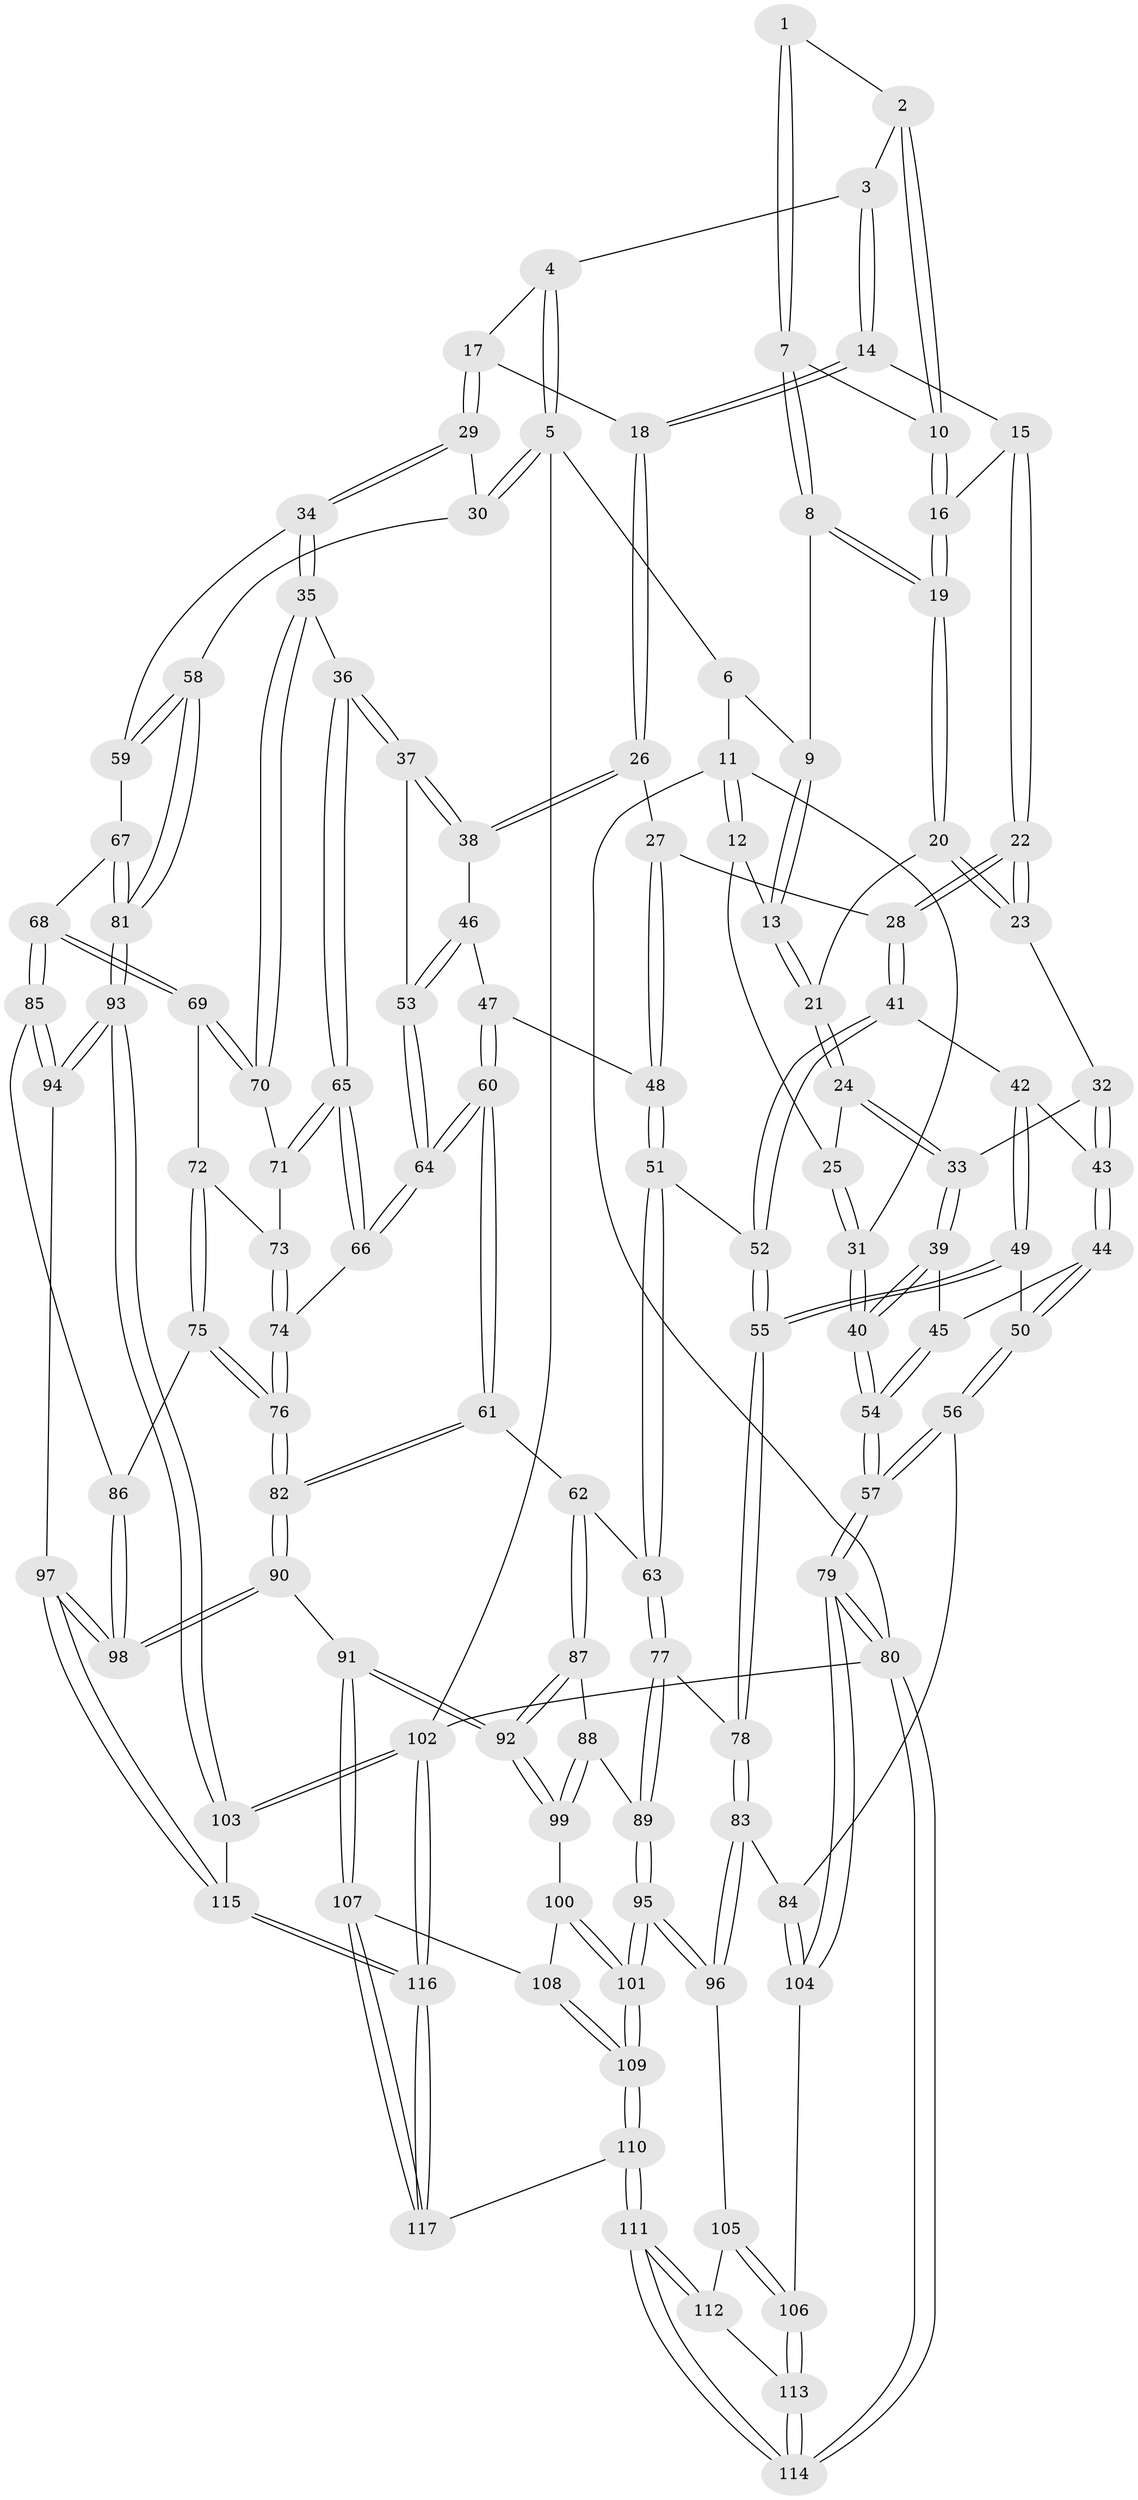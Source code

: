 // Generated by graph-tools (version 1.1) at 2025/51/03/09/25 03:51:00]
// undirected, 117 vertices, 289 edges
graph export_dot {
graph [start="1"]
  node [color=gray90,style=filled];
  1 [pos="+0.33045490162916336+0"];
  2 [pos="+0.5283456253848533+0"];
  3 [pos="+0.6856028573459723+0"];
  4 [pos="+0.8085046815085316+0"];
  5 [pos="+1+0"];
  6 [pos="+0.16408100790958144+0"];
  7 [pos="+0.33399275858808586+0.08870960708642124"];
  8 [pos="+0.29094835893175175+0.1266276893757622"];
  9 [pos="+0.15964309999053963+0.009504255453337352"];
  10 [pos="+0.42751380831437397+0.11504648739415475"];
  11 [pos="+0+0.1643184588245638"];
  12 [pos="+0.004941172560725347+0.2056287215095431"];
  13 [pos="+0.09194001147953121+0.18040504179457445"];
  14 [pos="+0.6324571644196405+0.2212593003619813"];
  15 [pos="+0.5312252717493114+0.22964666633543737"];
  16 [pos="+0.4310229639597061+0.12921050202642065"];
  17 [pos="+0.8604568055531799+0.2723458471416581"];
  18 [pos="+0.6692175990131302+0.26908658392820284"];
  19 [pos="+0.27841268133078007+0.25941508258931156"];
  20 [pos="+0.2737852263671272+0.2715798757684847"];
  21 [pos="+0.22440556909942297+0.2582271178845155"];
  22 [pos="+0.3524950446623501+0.35902889777887786"];
  23 [pos="+0.29509217373867697+0.3029970510371914"];
  24 [pos="+0.08454018726201912+0.39031441589571747"];
  25 [pos="+0.06139254011860641+0.3553902763349877"];
  26 [pos="+0.6560594320291768+0.36458902565324436"];
  27 [pos="+0.5216358595747117+0.44588036994383895"];
  28 [pos="+0.3562366810536924+0.3789987789908364"];
  29 [pos="+0.9219931659371335+0.2997910160813996"];
  30 [pos="+1+0.16719987475806922"];
  31 [pos="+0+0.4597417754095583"];
  32 [pos="+0.13995691509628705+0.42038206656083815"];
  33 [pos="+0.08815598021490792+0.42200579201315663"];
  34 [pos="+0.8749561538219881+0.49516088216264814"];
  35 [pos="+0.8103272595460046+0.5241087250665134"];
  36 [pos="+0.7931250699337064+0.5199266680685871"];
  37 [pos="+0.7726007764856951+0.5125554228284585"];
  38 [pos="+0.6926127514158708+0.43721006082887587"];
  39 [pos="+0.07927136720553934+0.437853808295864"];
  40 [pos="+0+0.526365249537903"];
  41 [pos="+0.3338838598606607+0.44350536652550077"];
  42 [pos="+0.23613754694996977+0.4707838576946983"];
  43 [pos="+0.21833246426633413+0.47091596399144625"];
  44 [pos="+0.1232644587288928+0.5322335470517433"];
  45 [pos="+0.11119199651408627+0.5146714010422444"];
  46 [pos="+0.625540116815625+0.5132547432527558"];
  47 [pos="+0.5663629210363131+0.5497496442912937"];
  48 [pos="+0.5314927354980252+0.5068768405545396"];
  49 [pos="+0.16505225611572832+0.6410625186747128"];
  50 [pos="+0.136152413670577+0.6224816557560728"];
  51 [pos="+0.3737821286006324+0.6073879144399406"];
  52 [pos="+0.35099873337210413+0.5870658663659902"];
  53 [pos="+0.6743382930470755+0.5791185622308028"];
  54 [pos="+0+0.6071552441535264"];
  55 [pos="+0.17538901688931124+0.6501023240394097"];
  56 [pos="+0+0.6515695378345678"];
  57 [pos="+0+0.6346847137527973"];
  58 [pos="+1+0.5924705715135931"];
  59 [pos="+0.9492499641114954+0.5380790517532789"];
  60 [pos="+0.5853967182192542+0.6622523477793417"];
  61 [pos="+0.5754709052938954+0.6716391003963881"];
  62 [pos="+0.5694439836009492+0.6769153562698922"];
  63 [pos="+0.37941751382823813+0.6163367641942481"];
  64 [pos="+0.5973192515635483+0.6602748741703803"];
  65 [pos="+0.6912157404899161+0.6605824667418949"];
  66 [pos="+0.6635253883390089+0.6773949068936931"];
  67 [pos="+0.9125370458246336+0.6873592373165819"];
  68 [pos="+0.8728096391290249+0.7184013214092522"];
  69 [pos="+0.8604450039538056+0.6976254016979094"];
  70 [pos="+0.8108060856140413+0.5694703256023556"];
  71 [pos="+0.7657073592165622+0.6399517532376149"];
  72 [pos="+0.7704391999480562+0.6767495266182121"];
  73 [pos="+0.7650392874793275+0.6665883518523245"];
  74 [pos="+0.6988800900446464+0.7049900276598422"];
  75 [pos="+0.7562240799819161+0.7654090448135912"];
  76 [pos="+0.7491714132481013+0.7659113332141576"];
  77 [pos="+0.3661513046321238+0.7325890602231646"];
  78 [pos="+0.17909393149343644+0.7125850992783025"];
  79 [pos="+0+0.902287153045189"];
  80 [pos="+0+1"];
  81 [pos="+1+0.6566427283698427"];
  82 [pos="+0.7152263846881983+0.8011276924068973"];
  83 [pos="+0.1720363165502655+0.7669283952128696"];
  84 [pos="+0.07736603349249019+0.7906957152258907"];
  85 [pos="+0.8725899572554374+0.7198330089289733"];
  86 [pos="+0.7668550629819616+0.7668638641069992"];
  87 [pos="+0.5620602339238484+0.7174783102127077"];
  88 [pos="+0.48239257137502617+0.7788552046842951"];
  89 [pos="+0.3685606931583451+0.7511772069353296"];
  90 [pos="+0.6746352085092422+0.8502825716725962"];
  91 [pos="+0.6349533925870501+0.8703855716351496"];
  92 [pos="+0.6243583830877966+0.8522249094923764"];
  93 [pos="+1+0.8296161296685935"];
  94 [pos="+0.9511026031406532+0.8449281165850173"];
  95 [pos="+0.3070498863657163+0.8783710944910319"];
  96 [pos="+0.22308297336237473+0.8449416074685496"];
  97 [pos="+0.8627868672952205+0.9227465439922495"];
  98 [pos="+0.8459567351963921+0.9081443714800764"];
  99 [pos="+0.4775880418466742+0.8247524277137062"];
  100 [pos="+0.467317379846792+0.859171908781526"];
  101 [pos="+0.31919071199144733+0.8976775048085652"];
  102 [pos="+1+1"];
  103 [pos="+1+1"];
  104 [pos="+0.03454463633947803+0.8858124937006496"];
  105 [pos="+0.17969839272614058+0.8840252243654618"];
  106 [pos="+0.04505725364727053+0.8956036501118548"];
  107 [pos="+0.6139980982675398+0.9377862646802843"];
  108 [pos="+0.5250623107685581+0.9139358756195242"];
  109 [pos="+0.3400768468953938+1"];
  110 [pos="+0.3281161422292652+1"];
  111 [pos="+0.1783847935370095+1"];
  112 [pos="+0.17364244988278543+0.8975190667399469"];
  113 [pos="+0.08238763837752949+0.991240714881452"];
  114 [pos="+0.08269486249888248+1"];
  115 [pos="+0.853493424274748+0.9614257319745422"];
  116 [pos="+0.738406207741074+1"];
  117 [pos="+0.697364646655396+1"];
  1 -- 2;
  1 -- 7;
  1 -- 7;
  2 -- 3;
  2 -- 10;
  2 -- 10;
  3 -- 4;
  3 -- 14;
  3 -- 14;
  4 -- 5;
  4 -- 5;
  4 -- 17;
  5 -- 6;
  5 -- 30;
  5 -- 30;
  5 -- 102;
  6 -- 9;
  6 -- 11;
  7 -- 8;
  7 -- 8;
  7 -- 10;
  8 -- 9;
  8 -- 19;
  8 -- 19;
  9 -- 13;
  9 -- 13;
  10 -- 16;
  10 -- 16;
  11 -- 12;
  11 -- 12;
  11 -- 31;
  11 -- 80;
  12 -- 13;
  12 -- 25;
  13 -- 21;
  13 -- 21;
  14 -- 15;
  14 -- 18;
  14 -- 18;
  15 -- 16;
  15 -- 22;
  15 -- 22;
  16 -- 19;
  16 -- 19;
  17 -- 18;
  17 -- 29;
  17 -- 29;
  18 -- 26;
  18 -- 26;
  19 -- 20;
  19 -- 20;
  20 -- 21;
  20 -- 23;
  20 -- 23;
  21 -- 24;
  21 -- 24;
  22 -- 23;
  22 -- 23;
  22 -- 28;
  22 -- 28;
  23 -- 32;
  24 -- 25;
  24 -- 33;
  24 -- 33;
  25 -- 31;
  25 -- 31;
  26 -- 27;
  26 -- 38;
  26 -- 38;
  27 -- 28;
  27 -- 48;
  27 -- 48;
  28 -- 41;
  28 -- 41;
  29 -- 30;
  29 -- 34;
  29 -- 34;
  30 -- 58;
  31 -- 40;
  31 -- 40;
  32 -- 33;
  32 -- 43;
  32 -- 43;
  33 -- 39;
  33 -- 39;
  34 -- 35;
  34 -- 35;
  34 -- 59;
  35 -- 36;
  35 -- 70;
  35 -- 70;
  36 -- 37;
  36 -- 37;
  36 -- 65;
  36 -- 65;
  37 -- 38;
  37 -- 38;
  37 -- 53;
  38 -- 46;
  39 -- 40;
  39 -- 40;
  39 -- 45;
  40 -- 54;
  40 -- 54;
  41 -- 42;
  41 -- 52;
  41 -- 52;
  42 -- 43;
  42 -- 49;
  42 -- 49;
  43 -- 44;
  43 -- 44;
  44 -- 45;
  44 -- 50;
  44 -- 50;
  45 -- 54;
  45 -- 54;
  46 -- 47;
  46 -- 53;
  46 -- 53;
  47 -- 48;
  47 -- 60;
  47 -- 60;
  48 -- 51;
  48 -- 51;
  49 -- 50;
  49 -- 55;
  49 -- 55;
  50 -- 56;
  50 -- 56;
  51 -- 52;
  51 -- 63;
  51 -- 63;
  52 -- 55;
  52 -- 55;
  53 -- 64;
  53 -- 64;
  54 -- 57;
  54 -- 57;
  55 -- 78;
  55 -- 78;
  56 -- 57;
  56 -- 57;
  56 -- 84;
  57 -- 79;
  57 -- 79;
  58 -- 59;
  58 -- 59;
  58 -- 81;
  58 -- 81;
  59 -- 67;
  60 -- 61;
  60 -- 61;
  60 -- 64;
  60 -- 64;
  61 -- 62;
  61 -- 82;
  61 -- 82;
  62 -- 63;
  62 -- 87;
  62 -- 87;
  63 -- 77;
  63 -- 77;
  64 -- 66;
  64 -- 66;
  65 -- 66;
  65 -- 66;
  65 -- 71;
  65 -- 71;
  66 -- 74;
  67 -- 68;
  67 -- 81;
  67 -- 81;
  68 -- 69;
  68 -- 69;
  68 -- 85;
  68 -- 85;
  69 -- 70;
  69 -- 70;
  69 -- 72;
  70 -- 71;
  71 -- 73;
  72 -- 73;
  72 -- 75;
  72 -- 75;
  73 -- 74;
  73 -- 74;
  74 -- 76;
  74 -- 76;
  75 -- 76;
  75 -- 76;
  75 -- 86;
  76 -- 82;
  76 -- 82;
  77 -- 78;
  77 -- 89;
  77 -- 89;
  78 -- 83;
  78 -- 83;
  79 -- 80;
  79 -- 80;
  79 -- 104;
  79 -- 104;
  80 -- 114;
  80 -- 114;
  80 -- 102;
  81 -- 93;
  81 -- 93;
  82 -- 90;
  82 -- 90;
  83 -- 84;
  83 -- 96;
  83 -- 96;
  84 -- 104;
  84 -- 104;
  85 -- 86;
  85 -- 94;
  85 -- 94;
  86 -- 98;
  86 -- 98;
  87 -- 88;
  87 -- 92;
  87 -- 92;
  88 -- 89;
  88 -- 99;
  88 -- 99;
  89 -- 95;
  89 -- 95;
  90 -- 91;
  90 -- 98;
  90 -- 98;
  91 -- 92;
  91 -- 92;
  91 -- 107;
  91 -- 107;
  92 -- 99;
  92 -- 99;
  93 -- 94;
  93 -- 94;
  93 -- 103;
  93 -- 103;
  94 -- 97;
  95 -- 96;
  95 -- 96;
  95 -- 101;
  95 -- 101;
  96 -- 105;
  97 -- 98;
  97 -- 98;
  97 -- 115;
  97 -- 115;
  99 -- 100;
  100 -- 101;
  100 -- 101;
  100 -- 108;
  101 -- 109;
  101 -- 109;
  102 -- 103;
  102 -- 103;
  102 -- 116;
  102 -- 116;
  103 -- 115;
  104 -- 106;
  105 -- 106;
  105 -- 106;
  105 -- 112;
  106 -- 113;
  106 -- 113;
  107 -- 108;
  107 -- 117;
  107 -- 117;
  108 -- 109;
  108 -- 109;
  109 -- 110;
  109 -- 110;
  110 -- 111;
  110 -- 111;
  110 -- 117;
  111 -- 112;
  111 -- 112;
  111 -- 114;
  111 -- 114;
  112 -- 113;
  113 -- 114;
  113 -- 114;
  115 -- 116;
  115 -- 116;
  116 -- 117;
  116 -- 117;
}
